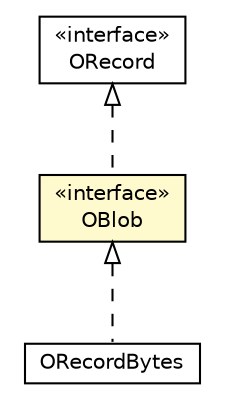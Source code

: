 #!/usr/local/bin/dot
#
# Class diagram 
# Generated by UMLGraph version R5_6-24-gf6e263 (http://www.umlgraph.org/)
#

digraph G {
	edge [fontname="Helvetica",fontsize=10,labelfontname="Helvetica",labelfontsize=10];
	node [fontname="Helvetica",fontsize=10,shape=plaintext];
	nodesep=0.25;
	ranksep=0.5;
	// com.orientechnologies.orient.core.record.ORecord
	c1775167 [label=<<table title="com.orientechnologies.orient.core.record.ORecord" border="0" cellborder="1" cellspacing="0" cellpadding="2" port="p" href="../ORecord.html">
		<tr><td><table border="0" cellspacing="0" cellpadding="1">
<tr><td align="center" balign="center"> &#171;interface&#187; </td></tr>
<tr><td align="center" balign="center"> ORecord </td></tr>
		</table></td></tr>
		</table>>, URL="../ORecord.html", fontname="Helvetica", fontcolor="black", fontsize=10.0];
	// com.orientechnologies.orient.core.record.impl.ORecordBytes
	c1775178 [label=<<table title="com.orientechnologies.orient.core.record.impl.ORecordBytes" border="0" cellborder="1" cellspacing="0" cellpadding="2" port="p" href="./ORecordBytes.html">
		<tr><td><table border="0" cellspacing="0" cellpadding="1">
<tr><td align="center" balign="center"> ORecordBytes </td></tr>
		</table></td></tr>
		</table>>, URL="./ORecordBytes.html", fontname="Helvetica", fontcolor="black", fontsize=10.0];
	// com.orientechnologies.orient.core.record.impl.OBlob
	c1775179 [label=<<table title="com.orientechnologies.orient.core.record.impl.OBlob" border="0" cellborder="1" cellspacing="0" cellpadding="2" port="p" bgcolor="lemonChiffon" href="./OBlob.html">
		<tr><td><table border="0" cellspacing="0" cellpadding="1">
<tr><td align="center" balign="center"> &#171;interface&#187; </td></tr>
<tr><td align="center" balign="center"> OBlob </td></tr>
		</table></td></tr>
		</table>>, URL="./OBlob.html", fontname="Helvetica", fontcolor="black", fontsize=10.0];
	//com.orientechnologies.orient.core.record.impl.ORecordBytes implements com.orientechnologies.orient.core.record.impl.OBlob
	c1775179:p -> c1775178:p [dir=back,arrowtail=empty,style=dashed];
	//com.orientechnologies.orient.core.record.impl.OBlob implements com.orientechnologies.orient.core.record.ORecord
	c1775167:p -> c1775179:p [dir=back,arrowtail=empty,style=dashed];
}

